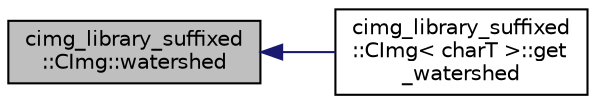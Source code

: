 digraph "cimg_library_suffixed::CImg::watershed"
{
  edge [fontname="Helvetica",fontsize="10",labelfontname="Helvetica",labelfontsize="10"];
  node [fontname="Helvetica",fontsize="10",shape=record];
  rankdir="LR";
  Node1 [label="cimg_library_suffixed\l::CImg::watershed",height=0.2,width=0.4,color="black", fillcolor="grey75", style="filled" fontcolor="black"];
  Node1 -> Node2 [dir="back",color="midnightblue",fontsize="10",style="solid",fontname="Helvetica"];
  Node2 [label="cimg_library_suffixed\l::CImg\< charT \>::get\l_watershed",height=0.2,width=0.4,color="black", fillcolor="white", style="filled",URL="$structcimg__library__suffixed_1_1_c_img.html#acc14775d5b59c8213d1d7af9250ffb3e",tooltip="Compute watershed transform ."];
}
